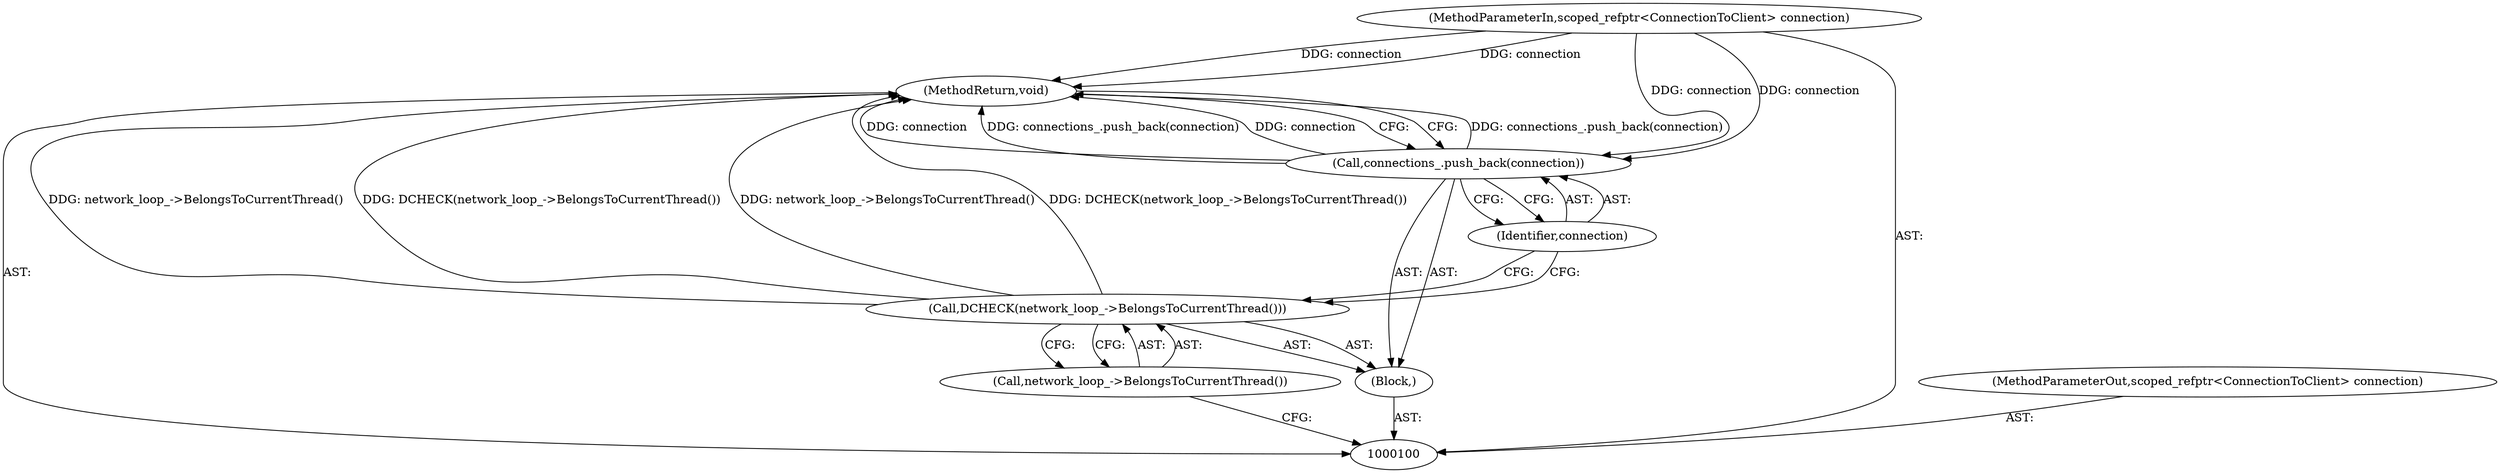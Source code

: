 digraph "1_Chrome_a46bcef82b29d30836a0f26226e3d4aca4fa9612_28" {
"1000107" [label="(MethodReturn,void)"];
"1000101" [label="(MethodParameterIn,scoped_refptr<ConnectionToClient> connection)"];
"1000122" [label="(MethodParameterOut,scoped_refptr<ConnectionToClient> connection)"];
"1000102" [label="(Block,)"];
"1000103" [label="(Call,DCHECK(network_loop_->BelongsToCurrentThread()))"];
"1000104" [label="(Call,network_loop_->BelongsToCurrentThread())"];
"1000105" [label="(Call,connections_.push_back(connection))"];
"1000106" [label="(Identifier,connection)"];
"1000107" -> "1000100"  [label="AST: "];
"1000107" -> "1000105"  [label="CFG: "];
"1000103" -> "1000107"  [label="DDG: network_loop_->BelongsToCurrentThread()"];
"1000103" -> "1000107"  [label="DDG: DCHECK(network_loop_->BelongsToCurrentThread())"];
"1000105" -> "1000107"  [label="DDG: connections_.push_back(connection)"];
"1000105" -> "1000107"  [label="DDG: connection"];
"1000101" -> "1000107"  [label="DDG: connection"];
"1000101" -> "1000100"  [label="AST: "];
"1000101" -> "1000107"  [label="DDG: connection"];
"1000101" -> "1000105"  [label="DDG: connection"];
"1000122" -> "1000100"  [label="AST: "];
"1000102" -> "1000100"  [label="AST: "];
"1000103" -> "1000102"  [label="AST: "];
"1000105" -> "1000102"  [label="AST: "];
"1000103" -> "1000102"  [label="AST: "];
"1000103" -> "1000104"  [label="CFG: "];
"1000104" -> "1000103"  [label="AST: "];
"1000106" -> "1000103"  [label="CFG: "];
"1000103" -> "1000107"  [label="DDG: network_loop_->BelongsToCurrentThread()"];
"1000103" -> "1000107"  [label="DDG: DCHECK(network_loop_->BelongsToCurrentThread())"];
"1000104" -> "1000103"  [label="AST: "];
"1000104" -> "1000100"  [label="CFG: "];
"1000103" -> "1000104"  [label="CFG: "];
"1000105" -> "1000102"  [label="AST: "];
"1000105" -> "1000106"  [label="CFG: "];
"1000106" -> "1000105"  [label="AST: "];
"1000107" -> "1000105"  [label="CFG: "];
"1000105" -> "1000107"  [label="DDG: connections_.push_back(connection)"];
"1000105" -> "1000107"  [label="DDG: connection"];
"1000101" -> "1000105"  [label="DDG: connection"];
"1000106" -> "1000105"  [label="AST: "];
"1000106" -> "1000103"  [label="CFG: "];
"1000105" -> "1000106"  [label="CFG: "];
}
